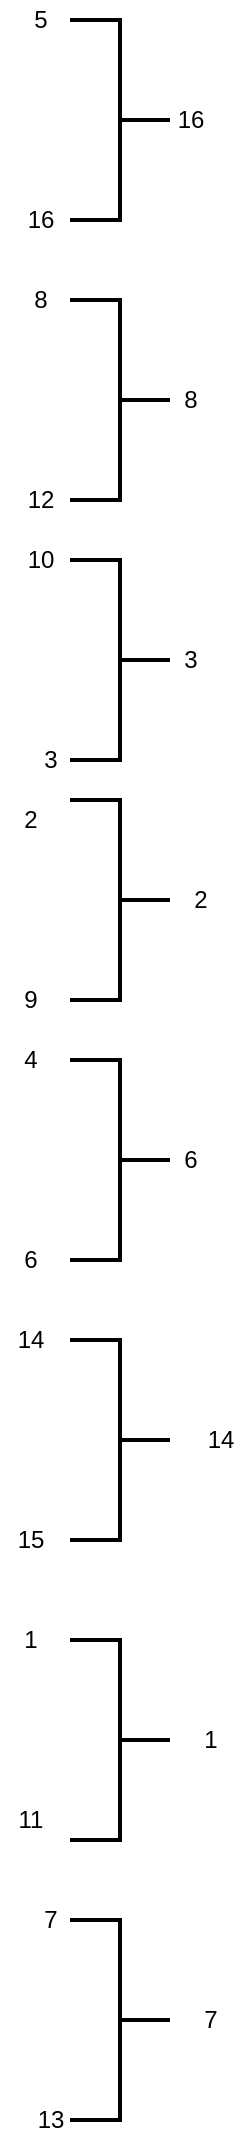<mxfile version="14.9.2" type="github">
  <diagram id="bdzbt-g8JPdHo-bGyaI7" name="Page-1">
    <mxGraphModel dx="868" dy="450" grid="1" gridSize="10" guides="1" tooltips="1" connect="1" arrows="1" fold="1" page="1" pageScale="1" pageWidth="827" pageHeight="1169" math="0" shadow="0">
      <root>
        <mxCell id="0" />
        <mxCell id="1" parent="0" />
        <mxCell id="OD_m54Y7WOQXO8dgCZ3U-2" value="" style="strokeWidth=2;html=1;shape=mxgraph.flowchart.annotation_2;align=left;labelPosition=right;pointerEvents=1;rotation=-180;" vertex="1" parent="1">
          <mxGeometry x="120" y="40" width="50" height="100" as="geometry" />
        </mxCell>
        <mxCell id="OD_m54Y7WOQXO8dgCZ3U-3" value="" style="strokeWidth=2;html=1;shape=mxgraph.flowchart.annotation_2;align=left;labelPosition=right;pointerEvents=1;rotation=-180;" vertex="1" parent="1">
          <mxGeometry x="120" y="180" width="50" height="100" as="geometry" />
        </mxCell>
        <mxCell id="OD_m54Y7WOQXO8dgCZ3U-4" value="" style="strokeWidth=2;html=1;shape=mxgraph.flowchart.annotation_2;align=left;labelPosition=right;pointerEvents=1;rotation=-180;" vertex="1" parent="1">
          <mxGeometry x="120" y="310" width="50" height="100" as="geometry" />
        </mxCell>
        <mxCell id="OD_m54Y7WOQXO8dgCZ3U-5" value="" style="strokeWidth=2;html=1;shape=mxgraph.flowchart.annotation_2;align=left;labelPosition=right;pointerEvents=1;rotation=-180;" vertex="1" parent="1">
          <mxGeometry x="120" y="430" width="50" height="100" as="geometry" />
        </mxCell>
        <mxCell id="OD_m54Y7WOQXO8dgCZ3U-6" value="" style="strokeWidth=2;html=1;shape=mxgraph.flowchart.annotation_2;align=left;labelPosition=right;pointerEvents=1;rotation=-180;" vertex="1" parent="1">
          <mxGeometry x="120" y="560" width="50" height="100" as="geometry" />
        </mxCell>
        <mxCell id="OD_m54Y7WOQXO8dgCZ3U-7" value="" style="strokeWidth=2;html=1;shape=mxgraph.flowchart.annotation_2;align=left;labelPosition=right;pointerEvents=1;rotation=-180;" vertex="1" parent="1">
          <mxGeometry x="120" y="700" width="50" height="100" as="geometry" />
        </mxCell>
        <mxCell id="OD_m54Y7WOQXO8dgCZ3U-8" value="5" style="text;html=1;align=center;verticalAlign=middle;resizable=0;points=[];autosize=1;strokeColor=none;" vertex="1" parent="1">
          <mxGeometry x="95" y="30" width="20" height="20" as="geometry" />
        </mxCell>
        <mxCell id="OD_m54Y7WOQXO8dgCZ3U-9" value="16" style="text;html=1;align=center;verticalAlign=middle;resizable=0;points=[];autosize=1;strokeColor=none;" vertex="1" parent="1">
          <mxGeometry x="90" y="130" width="30" height="20" as="geometry" />
        </mxCell>
        <mxCell id="OD_m54Y7WOQXO8dgCZ3U-10" value="8" style="text;html=1;align=center;verticalAlign=middle;resizable=0;points=[];autosize=1;strokeColor=none;" vertex="1" parent="1">
          <mxGeometry x="95" y="170" width="20" height="20" as="geometry" />
        </mxCell>
        <mxCell id="OD_m54Y7WOQXO8dgCZ3U-11" value="12" style="text;html=1;align=center;verticalAlign=middle;resizable=0;points=[];autosize=1;strokeColor=none;" vertex="1" parent="1">
          <mxGeometry x="90" y="270" width="30" height="20" as="geometry" />
        </mxCell>
        <mxCell id="OD_m54Y7WOQXO8dgCZ3U-12" value="10" style="text;html=1;align=center;verticalAlign=middle;resizable=0;points=[];autosize=1;strokeColor=none;" vertex="1" parent="1">
          <mxGeometry x="90" y="300" width="30" height="20" as="geometry" />
        </mxCell>
        <mxCell id="OD_m54Y7WOQXO8dgCZ3U-14" value="3" style="text;html=1;align=center;verticalAlign=middle;resizable=0;points=[];autosize=1;strokeColor=none;" vertex="1" parent="1">
          <mxGeometry x="100" y="400" width="20" height="20" as="geometry" />
        </mxCell>
        <mxCell id="OD_m54Y7WOQXO8dgCZ3U-16" value="2" style="text;html=1;align=center;verticalAlign=middle;resizable=0;points=[];autosize=1;strokeColor=none;" vertex="1" parent="1">
          <mxGeometry x="90" y="430" width="20" height="20" as="geometry" />
        </mxCell>
        <mxCell id="OD_m54Y7WOQXO8dgCZ3U-17" value="9" style="text;html=1;align=center;verticalAlign=middle;resizable=0;points=[];autosize=1;strokeColor=none;" vertex="1" parent="1">
          <mxGeometry x="90" y="520" width="20" height="20" as="geometry" />
        </mxCell>
        <mxCell id="OD_m54Y7WOQXO8dgCZ3U-18" value="4" style="text;html=1;align=center;verticalAlign=middle;resizable=0;points=[];autosize=1;strokeColor=none;" vertex="1" parent="1">
          <mxGeometry x="90" y="550" width="20" height="20" as="geometry" />
        </mxCell>
        <mxCell id="OD_m54Y7WOQXO8dgCZ3U-19" value="6" style="text;html=1;align=center;verticalAlign=middle;resizable=0;points=[];autosize=1;strokeColor=none;" vertex="1" parent="1">
          <mxGeometry x="90" y="650" width="20" height="20" as="geometry" />
        </mxCell>
        <mxCell id="OD_m54Y7WOQXO8dgCZ3U-20" value="" style="strokeWidth=2;html=1;shape=mxgraph.flowchart.annotation_2;align=left;labelPosition=right;pointerEvents=1;rotation=-180;" vertex="1" parent="1">
          <mxGeometry x="120" y="850" width="50" height="100" as="geometry" />
        </mxCell>
        <mxCell id="OD_m54Y7WOQXO8dgCZ3U-21" value="" style="strokeWidth=2;html=1;shape=mxgraph.flowchart.annotation_2;align=left;labelPosition=right;pointerEvents=1;rotation=-180;" vertex="1" parent="1">
          <mxGeometry x="120" y="990" width="50" height="100" as="geometry" />
        </mxCell>
        <mxCell id="OD_m54Y7WOQXO8dgCZ3U-22" value="14" style="text;html=1;align=center;verticalAlign=middle;resizable=0;points=[];autosize=1;strokeColor=none;" vertex="1" parent="1">
          <mxGeometry x="85" y="690" width="30" height="20" as="geometry" />
        </mxCell>
        <mxCell id="OD_m54Y7WOQXO8dgCZ3U-23" value="15" style="text;html=1;align=center;verticalAlign=middle;resizable=0;points=[];autosize=1;strokeColor=none;" vertex="1" parent="1">
          <mxGeometry x="85" y="790" width="30" height="20" as="geometry" />
        </mxCell>
        <mxCell id="OD_m54Y7WOQXO8dgCZ3U-24" value="1" style="text;html=1;align=center;verticalAlign=middle;resizable=0;points=[];autosize=1;strokeColor=none;" vertex="1" parent="1">
          <mxGeometry x="90" y="840" width="20" height="20" as="geometry" />
        </mxCell>
        <mxCell id="OD_m54Y7WOQXO8dgCZ3U-25" value="11" style="text;html=1;align=center;verticalAlign=middle;resizable=0;points=[];autosize=1;strokeColor=none;" vertex="1" parent="1">
          <mxGeometry x="85" y="930" width="30" height="20" as="geometry" />
        </mxCell>
        <mxCell id="OD_m54Y7WOQXO8dgCZ3U-26" value="7" style="text;html=1;align=center;verticalAlign=middle;resizable=0;points=[];autosize=1;strokeColor=none;" vertex="1" parent="1">
          <mxGeometry x="100" y="980" width="20" height="20" as="geometry" />
        </mxCell>
        <mxCell id="OD_m54Y7WOQXO8dgCZ3U-27" value="13" style="text;html=1;align=center;verticalAlign=middle;resizable=0;points=[];autosize=1;strokeColor=none;" vertex="1" parent="1">
          <mxGeometry x="95" y="1080" width="30" height="20" as="geometry" />
        </mxCell>
        <mxCell id="OD_m54Y7WOQXO8dgCZ3U-28" value="16" style="text;html=1;align=center;verticalAlign=middle;resizable=0;points=[];autosize=1;strokeColor=none;" vertex="1" parent="1">
          <mxGeometry x="165" y="80" width="30" height="20" as="geometry" />
        </mxCell>
        <mxCell id="OD_m54Y7WOQXO8dgCZ3U-29" value="8" style="text;html=1;align=center;verticalAlign=middle;resizable=0;points=[];autosize=1;strokeColor=none;" vertex="1" parent="1">
          <mxGeometry x="170" y="220" width="20" height="20" as="geometry" />
        </mxCell>
        <mxCell id="OD_m54Y7WOQXO8dgCZ3U-32" value="2" style="text;html=1;align=center;verticalAlign=middle;resizable=0;points=[];autosize=1;strokeColor=none;" vertex="1" parent="1">
          <mxGeometry x="175" y="470" width="20" height="20" as="geometry" />
        </mxCell>
        <mxCell id="OD_m54Y7WOQXO8dgCZ3U-33" value="14" style="text;html=1;align=center;verticalAlign=middle;resizable=0;points=[];autosize=1;strokeColor=none;" vertex="1" parent="1">
          <mxGeometry x="180" y="740" width="30" height="20" as="geometry" />
        </mxCell>
        <mxCell id="OD_m54Y7WOQXO8dgCZ3U-34" value="1" style="text;html=1;align=center;verticalAlign=middle;resizable=0;points=[];autosize=1;strokeColor=none;" vertex="1" parent="1">
          <mxGeometry x="180" y="890" width="20" height="20" as="geometry" />
        </mxCell>
        <mxCell id="OD_m54Y7WOQXO8dgCZ3U-35" value="7" style="text;html=1;align=center;verticalAlign=middle;resizable=0;points=[];autosize=1;strokeColor=none;" vertex="1" parent="1">
          <mxGeometry x="180" y="1030" width="20" height="20" as="geometry" />
        </mxCell>
        <mxCell id="OD_m54Y7WOQXO8dgCZ3U-36" value="6" style="text;html=1;align=center;verticalAlign=middle;resizable=0;points=[];autosize=1;strokeColor=none;" vertex="1" parent="1">
          <mxGeometry x="170" y="600" width="20" height="20" as="geometry" />
        </mxCell>
        <mxCell id="OD_m54Y7WOQXO8dgCZ3U-39" value="3" style="text;html=1;align=center;verticalAlign=middle;resizable=0;points=[];autosize=1;strokeColor=none;" vertex="1" parent="1">
          <mxGeometry x="170" y="350" width="20" height="20" as="geometry" />
        </mxCell>
      </root>
    </mxGraphModel>
  </diagram>
</mxfile>
